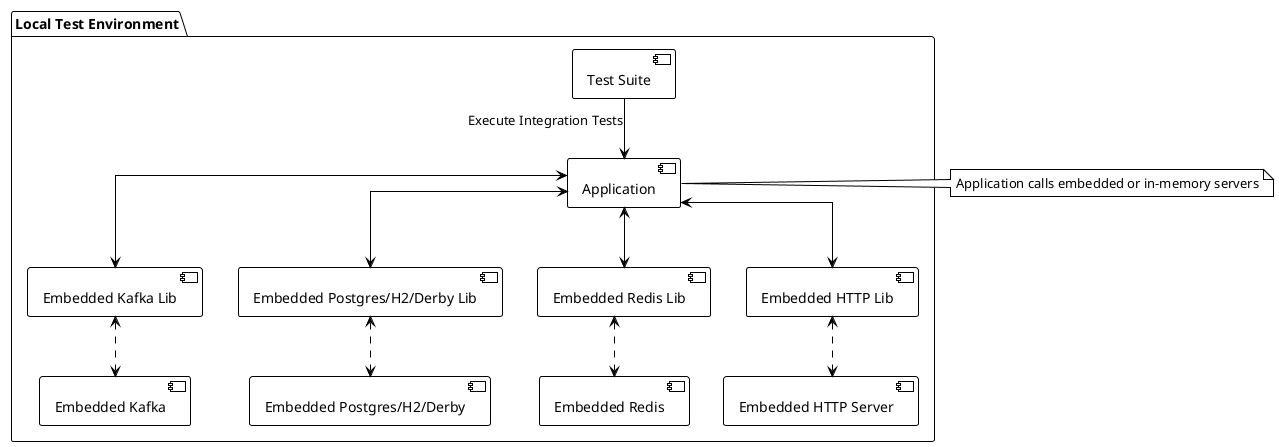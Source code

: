 @startuml
!theme plain
skinparam linetype polyline
skinparam linetype ortho

package "Local Test Environment" {
  [Test Suite] as TS
  [Application] as AUT
  [Embedded Kafka Lib] as EKL
  [Embedded Postgres/H2/Derby Lib] as EPL
  [Embedded Redis Lib] as ERL
  [Embedded HTTP Lib] as EHL
  [Embedded Kafka] as EK
  [Embedded Postgres/H2/Derby] as EP
  [Embedded Redis] as ER
  [Embedded HTTP Server] as EH
}

TS --> AUT : Execute Integration Tests
AUT <--> EKL
AUT <--> EPL
AUT <--> ERL
AUT <--> EHL
EKL <..> EK
EPL <..> EP
ERL <..> ER
EHL <..> EH

note right of AUT
  Application calls embedded or in-memory servers
end note

@enduml
